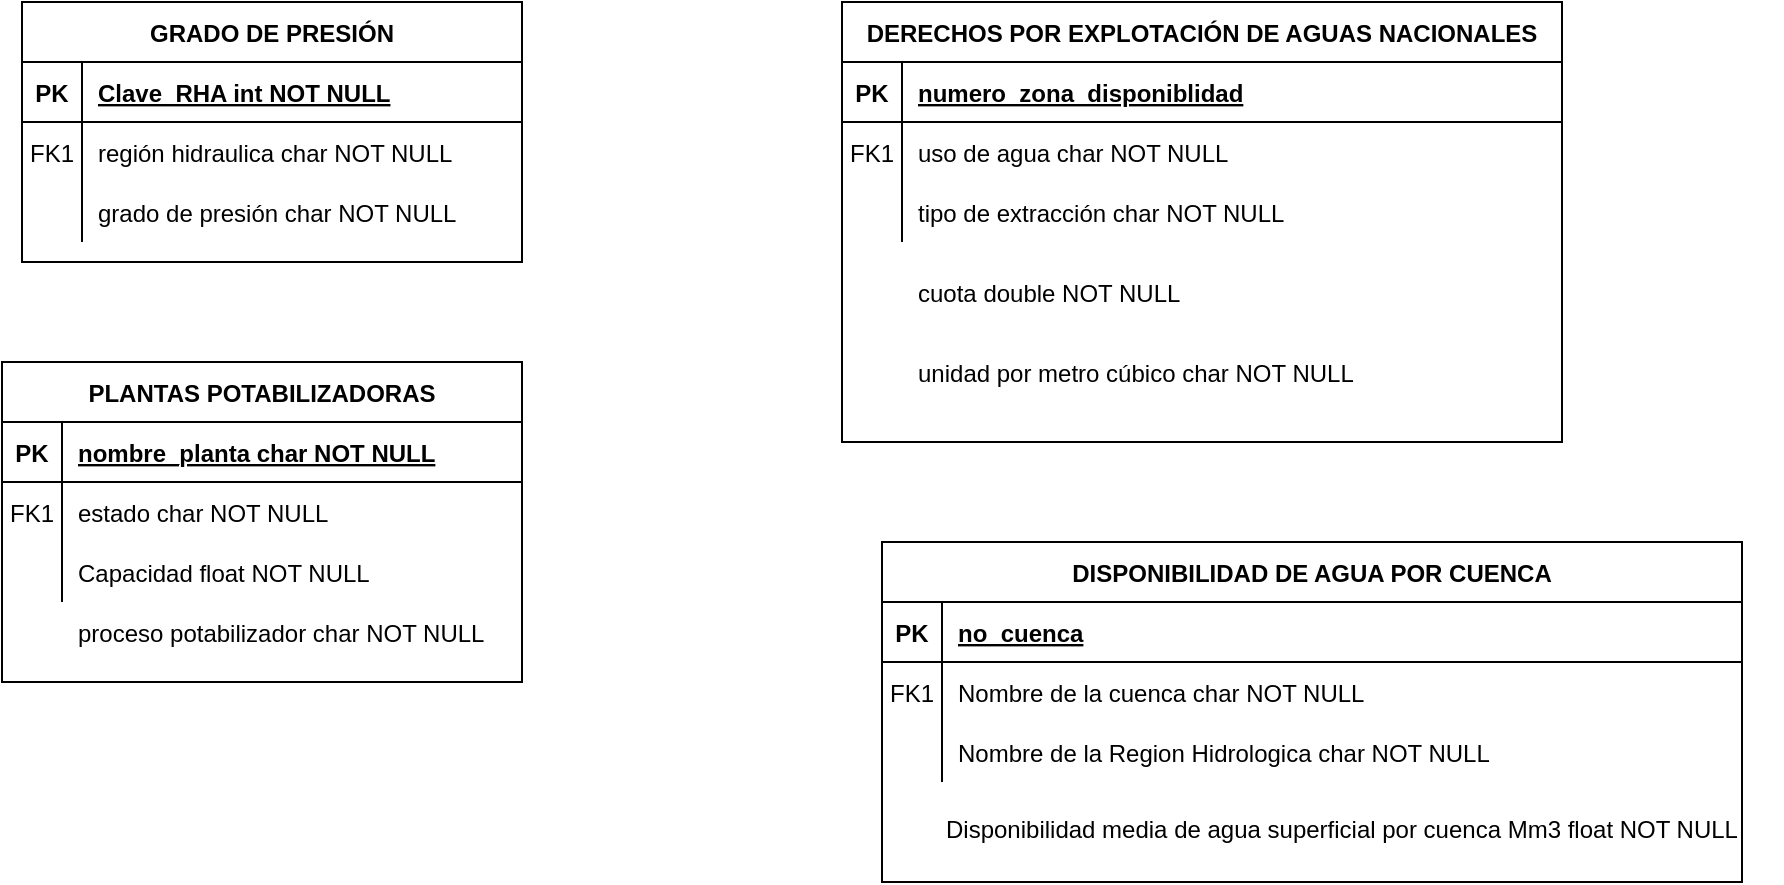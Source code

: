 <mxfile version="14.7.1" type="github">
  <diagram id="R2lEEEUBdFMjLlhIrx00" name="Page-1">
    <mxGraphModel dx="1483" dy="783" grid="1" gridSize="10" guides="1" tooltips="1" connect="1" arrows="1" fold="1" page="1" pageScale="1" pageWidth="850" pageHeight="1100" math="0" shadow="0" extFonts="Permanent Marker^https://fonts.googleapis.com/css?family=Permanent+Marker">
      <root>
        <mxCell id="0" />
        <mxCell id="1" parent="0" />
        <mxCell id="C-vyLk0tnHw3VtMMgP7b-2" value="GRADO DE PRESIÓN" style="shape=table;startSize=30;container=1;collapsible=1;childLayout=tableLayout;fixedRows=1;rowLines=0;fontStyle=1;align=center;resizeLast=1;" parent="1" vertex="1">
          <mxGeometry x="30" y="60" width="250" height="130" as="geometry" />
        </mxCell>
        <mxCell id="C-vyLk0tnHw3VtMMgP7b-3" value="" style="shape=partialRectangle;collapsible=0;dropTarget=0;pointerEvents=0;fillColor=none;points=[[0,0.5],[1,0.5]];portConstraint=eastwest;top=0;left=0;right=0;bottom=1;" parent="C-vyLk0tnHw3VtMMgP7b-2" vertex="1">
          <mxGeometry y="30" width="250" height="30" as="geometry" />
        </mxCell>
        <mxCell id="C-vyLk0tnHw3VtMMgP7b-4" value="PK" style="shape=partialRectangle;overflow=hidden;connectable=0;fillColor=none;top=0;left=0;bottom=0;right=0;fontStyle=1;" parent="C-vyLk0tnHw3VtMMgP7b-3" vertex="1">
          <mxGeometry width="30" height="30" as="geometry" />
        </mxCell>
        <mxCell id="C-vyLk0tnHw3VtMMgP7b-5" value="Clave_RHA int NOT NULL" style="shape=partialRectangle;overflow=hidden;connectable=0;fillColor=none;top=0;left=0;bottom=0;right=0;align=left;spacingLeft=6;fontStyle=5;" parent="C-vyLk0tnHw3VtMMgP7b-3" vertex="1">
          <mxGeometry x="30" width="220" height="30" as="geometry" />
        </mxCell>
        <mxCell id="C-vyLk0tnHw3VtMMgP7b-6" value="" style="shape=partialRectangle;collapsible=0;dropTarget=0;pointerEvents=0;fillColor=none;points=[[0,0.5],[1,0.5]];portConstraint=eastwest;top=0;left=0;right=0;bottom=0;" parent="C-vyLk0tnHw3VtMMgP7b-2" vertex="1">
          <mxGeometry y="60" width="250" height="30" as="geometry" />
        </mxCell>
        <mxCell id="C-vyLk0tnHw3VtMMgP7b-7" value="FK1" style="shape=partialRectangle;overflow=hidden;connectable=0;fillColor=none;top=0;left=0;bottom=0;right=0;" parent="C-vyLk0tnHw3VtMMgP7b-6" vertex="1">
          <mxGeometry width="30" height="30" as="geometry" />
        </mxCell>
        <mxCell id="C-vyLk0tnHw3VtMMgP7b-8" value="región hidraulica char NOT NULL" style="shape=partialRectangle;overflow=hidden;connectable=0;fillColor=none;top=0;left=0;bottom=0;right=0;align=left;spacingLeft=6;" parent="C-vyLk0tnHw3VtMMgP7b-6" vertex="1">
          <mxGeometry x="30" width="220" height="30" as="geometry" />
        </mxCell>
        <mxCell id="C-vyLk0tnHw3VtMMgP7b-9" value="" style="shape=partialRectangle;collapsible=0;dropTarget=0;pointerEvents=0;fillColor=none;points=[[0,0.5],[1,0.5]];portConstraint=eastwest;top=0;left=0;right=0;bottom=0;" parent="C-vyLk0tnHw3VtMMgP7b-2" vertex="1">
          <mxGeometry y="90" width="250" height="30" as="geometry" />
        </mxCell>
        <mxCell id="C-vyLk0tnHw3VtMMgP7b-10" value="" style="shape=partialRectangle;overflow=hidden;connectable=0;fillColor=none;top=0;left=0;bottom=0;right=0;" parent="C-vyLk0tnHw3VtMMgP7b-9" vertex="1">
          <mxGeometry width="30" height="30" as="geometry" />
        </mxCell>
        <mxCell id="C-vyLk0tnHw3VtMMgP7b-11" value="grado de presión char NOT NULL" style="shape=partialRectangle;overflow=hidden;connectable=0;fillColor=none;top=0;left=0;bottom=0;right=0;align=left;spacingLeft=6;" parent="C-vyLk0tnHw3VtMMgP7b-9" vertex="1">
          <mxGeometry x="30" width="220" height="30" as="geometry" />
        </mxCell>
        <mxCell id="4K8su1j9kBPTQ8C53oR3-2" value="PLANTAS POTABILIZADORAS" style="shape=table;startSize=30;container=1;collapsible=1;childLayout=tableLayout;fixedRows=1;rowLines=0;fontStyle=1;align=center;resizeLast=1;" parent="1" vertex="1">
          <mxGeometry x="20" y="240" width="260" height="160" as="geometry" />
        </mxCell>
        <mxCell id="4K8su1j9kBPTQ8C53oR3-3" value="" style="shape=partialRectangle;collapsible=0;dropTarget=0;pointerEvents=0;fillColor=none;points=[[0,0.5],[1,0.5]];portConstraint=eastwest;top=0;left=0;right=0;bottom=1;" parent="4K8su1j9kBPTQ8C53oR3-2" vertex="1">
          <mxGeometry y="30" width="260" height="30" as="geometry" />
        </mxCell>
        <mxCell id="4K8su1j9kBPTQ8C53oR3-4" value="PK" style="shape=partialRectangle;overflow=hidden;connectable=0;fillColor=none;top=0;left=0;bottom=0;right=0;fontStyle=1;" parent="4K8su1j9kBPTQ8C53oR3-3" vertex="1">
          <mxGeometry width="30" height="30" as="geometry" />
        </mxCell>
        <mxCell id="4K8su1j9kBPTQ8C53oR3-5" value="nombre_planta char NOT NULL" style="shape=partialRectangle;overflow=hidden;connectable=0;fillColor=none;top=0;left=0;bottom=0;right=0;align=left;spacingLeft=6;fontStyle=5;" parent="4K8su1j9kBPTQ8C53oR3-3" vertex="1">
          <mxGeometry x="30" width="230" height="30" as="geometry" />
        </mxCell>
        <mxCell id="4K8su1j9kBPTQ8C53oR3-6" value="" style="shape=partialRectangle;collapsible=0;dropTarget=0;pointerEvents=0;fillColor=none;points=[[0,0.5],[1,0.5]];portConstraint=eastwest;top=0;left=0;right=0;bottom=0;" parent="4K8su1j9kBPTQ8C53oR3-2" vertex="1">
          <mxGeometry y="60" width="260" height="30" as="geometry" />
        </mxCell>
        <mxCell id="4K8su1j9kBPTQ8C53oR3-7" value="FK1" style="shape=partialRectangle;overflow=hidden;connectable=0;fillColor=none;top=0;left=0;bottom=0;right=0;" parent="4K8su1j9kBPTQ8C53oR3-6" vertex="1">
          <mxGeometry width="30" height="30" as="geometry" />
        </mxCell>
        <mxCell id="4K8su1j9kBPTQ8C53oR3-8" value="estado char NOT NULL" style="shape=partialRectangle;overflow=hidden;connectable=0;fillColor=none;top=0;left=0;bottom=0;right=0;align=left;spacingLeft=6;" parent="4K8su1j9kBPTQ8C53oR3-6" vertex="1">
          <mxGeometry x="30" width="230" height="30" as="geometry" />
        </mxCell>
        <mxCell id="4K8su1j9kBPTQ8C53oR3-9" value="" style="shape=partialRectangle;collapsible=0;dropTarget=0;pointerEvents=0;fillColor=none;points=[[0,0.5],[1,0.5]];portConstraint=eastwest;top=0;left=0;right=0;bottom=0;" parent="4K8su1j9kBPTQ8C53oR3-2" vertex="1">
          <mxGeometry y="90" width="260" height="30" as="geometry" />
        </mxCell>
        <mxCell id="4K8su1j9kBPTQ8C53oR3-10" value="" style="shape=partialRectangle;overflow=hidden;connectable=0;fillColor=none;top=0;left=0;bottom=0;right=0;" parent="4K8su1j9kBPTQ8C53oR3-9" vertex="1">
          <mxGeometry width="30" height="30" as="geometry" />
        </mxCell>
        <mxCell id="4K8su1j9kBPTQ8C53oR3-11" value="Capacidad float NOT NULL" style="shape=partialRectangle;overflow=hidden;connectable=0;fillColor=none;top=0;left=0;bottom=0;right=0;align=left;spacingLeft=6;" parent="4K8su1j9kBPTQ8C53oR3-9" vertex="1">
          <mxGeometry x="30" width="230" height="30" as="geometry" />
        </mxCell>
        <mxCell id="4K8su1j9kBPTQ8C53oR3-12" value="DISPONIBILIDAD DE AGUA POR CUENCA" style="shape=table;startSize=30;container=1;collapsible=1;childLayout=tableLayout;fixedRows=1;rowLines=0;fontStyle=1;align=center;resizeLast=1;" parent="1" vertex="1">
          <mxGeometry x="460" y="330" width="430" height="170" as="geometry" />
        </mxCell>
        <mxCell id="4K8su1j9kBPTQ8C53oR3-13" value="" style="shape=partialRectangle;collapsible=0;dropTarget=0;pointerEvents=0;fillColor=none;points=[[0,0.5],[1,0.5]];portConstraint=eastwest;top=0;left=0;right=0;bottom=1;" parent="4K8su1j9kBPTQ8C53oR3-12" vertex="1">
          <mxGeometry y="30" width="430" height="30" as="geometry" />
        </mxCell>
        <mxCell id="4K8su1j9kBPTQ8C53oR3-14" value="PK" style="shape=partialRectangle;overflow=hidden;connectable=0;fillColor=none;top=0;left=0;bottom=0;right=0;fontStyle=1;" parent="4K8su1j9kBPTQ8C53oR3-13" vertex="1">
          <mxGeometry width="30" height="30" as="geometry" />
        </mxCell>
        <mxCell id="4K8su1j9kBPTQ8C53oR3-15" value="no_cuenca" style="shape=partialRectangle;overflow=hidden;connectable=0;fillColor=none;top=0;left=0;bottom=0;right=0;align=left;spacingLeft=6;fontStyle=5;" parent="4K8su1j9kBPTQ8C53oR3-13" vertex="1">
          <mxGeometry x="30" width="400" height="30" as="geometry" />
        </mxCell>
        <mxCell id="4K8su1j9kBPTQ8C53oR3-16" value="" style="shape=partialRectangle;collapsible=0;dropTarget=0;pointerEvents=0;fillColor=none;points=[[0,0.5],[1,0.5]];portConstraint=eastwest;top=0;left=0;right=0;bottom=0;" parent="4K8su1j9kBPTQ8C53oR3-12" vertex="1">
          <mxGeometry y="60" width="430" height="30" as="geometry" />
        </mxCell>
        <mxCell id="4K8su1j9kBPTQ8C53oR3-17" value="FK1" style="shape=partialRectangle;overflow=hidden;connectable=0;fillColor=none;top=0;left=0;bottom=0;right=0;" parent="4K8su1j9kBPTQ8C53oR3-16" vertex="1">
          <mxGeometry width="30" height="30" as="geometry" />
        </mxCell>
        <mxCell id="4K8su1j9kBPTQ8C53oR3-18" value="Nombre de la cuenca char NOT NULL" style="shape=partialRectangle;overflow=hidden;connectable=0;fillColor=none;top=0;left=0;bottom=0;right=0;align=left;spacingLeft=6;" parent="4K8su1j9kBPTQ8C53oR3-16" vertex="1">
          <mxGeometry x="30" width="400" height="30" as="geometry" />
        </mxCell>
        <mxCell id="4K8su1j9kBPTQ8C53oR3-19" value="" style="shape=partialRectangle;collapsible=0;dropTarget=0;pointerEvents=0;fillColor=none;points=[[0,0.5],[1,0.5]];portConstraint=eastwest;top=0;left=0;right=0;bottom=0;" parent="4K8su1j9kBPTQ8C53oR3-12" vertex="1">
          <mxGeometry y="90" width="430" height="30" as="geometry" />
        </mxCell>
        <mxCell id="4K8su1j9kBPTQ8C53oR3-20" value="" style="shape=partialRectangle;overflow=hidden;connectable=0;fillColor=none;top=0;left=0;bottom=0;right=0;" parent="4K8su1j9kBPTQ8C53oR3-19" vertex="1">
          <mxGeometry width="30" height="30" as="geometry" />
        </mxCell>
        <mxCell id="4K8su1j9kBPTQ8C53oR3-21" value="Nombre de la Region Hidrologica char NOT NULL" style="shape=partialRectangle;overflow=hidden;connectable=0;fillColor=none;top=0;left=0;bottom=0;right=0;align=left;spacingLeft=6;" parent="4K8su1j9kBPTQ8C53oR3-19" vertex="1">
          <mxGeometry x="30" width="400" height="30" as="geometry" />
        </mxCell>
        <mxCell id="4K8su1j9kBPTQ8C53oR3-22" value="DERECHOS POR EXPLOTACIÓN DE AGUAS NACIONALES" style="shape=table;startSize=30;container=1;collapsible=1;childLayout=tableLayout;fixedRows=1;rowLines=0;fontStyle=1;align=center;resizeLast=1;" parent="1" vertex="1">
          <mxGeometry x="440" y="60" width="360" height="220" as="geometry" />
        </mxCell>
        <mxCell id="4K8su1j9kBPTQ8C53oR3-23" value="" style="shape=partialRectangle;collapsible=0;dropTarget=0;pointerEvents=0;fillColor=none;points=[[0,0.5],[1,0.5]];portConstraint=eastwest;top=0;left=0;right=0;bottom=1;" parent="4K8su1j9kBPTQ8C53oR3-22" vertex="1">
          <mxGeometry y="30" width="360" height="30" as="geometry" />
        </mxCell>
        <mxCell id="4K8su1j9kBPTQ8C53oR3-24" value="PK" style="shape=partialRectangle;overflow=hidden;connectable=0;fillColor=none;top=0;left=0;bottom=0;right=0;fontStyle=1;" parent="4K8su1j9kBPTQ8C53oR3-23" vertex="1">
          <mxGeometry width="30" height="30" as="geometry" />
        </mxCell>
        <mxCell id="4K8su1j9kBPTQ8C53oR3-25" value="numero_zona_disponiblidad" style="shape=partialRectangle;overflow=hidden;connectable=0;fillColor=none;top=0;left=0;bottom=0;right=0;align=left;spacingLeft=6;fontStyle=5;" parent="4K8su1j9kBPTQ8C53oR3-23" vertex="1">
          <mxGeometry x="30" width="330" height="30" as="geometry" />
        </mxCell>
        <mxCell id="4K8su1j9kBPTQ8C53oR3-26" value="" style="shape=partialRectangle;collapsible=0;dropTarget=0;pointerEvents=0;fillColor=none;points=[[0,0.5],[1,0.5]];portConstraint=eastwest;top=0;left=0;right=0;bottom=0;" parent="4K8su1j9kBPTQ8C53oR3-22" vertex="1">
          <mxGeometry y="60" width="360" height="30" as="geometry" />
        </mxCell>
        <mxCell id="4K8su1j9kBPTQ8C53oR3-27" value="FK1" style="shape=partialRectangle;overflow=hidden;connectable=0;fillColor=none;top=0;left=0;bottom=0;right=0;" parent="4K8su1j9kBPTQ8C53oR3-26" vertex="1">
          <mxGeometry width="30" height="30" as="geometry" />
        </mxCell>
        <mxCell id="4K8su1j9kBPTQ8C53oR3-28" value="uso de agua char NOT NULL" style="shape=partialRectangle;overflow=hidden;connectable=0;fillColor=none;top=0;left=0;bottom=0;right=0;align=left;spacingLeft=6;" parent="4K8su1j9kBPTQ8C53oR3-26" vertex="1">
          <mxGeometry x="30" width="330" height="30" as="geometry" />
        </mxCell>
        <mxCell id="4K8su1j9kBPTQ8C53oR3-29" value="" style="shape=partialRectangle;collapsible=0;dropTarget=0;pointerEvents=0;fillColor=none;points=[[0,0.5],[1,0.5]];portConstraint=eastwest;top=0;left=0;right=0;bottom=0;" parent="4K8su1j9kBPTQ8C53oR3-22" vertex="1">
          <mxGeometry y="90" width="360" height="30" as="geometry" />
        </mxCell>
        <mxCell id="4K8su1j9kBPTQ8C53oR3-30" value="" style="shape=partialRectangle;overflow=hidden;connectable=0;fillColor=none;top=0;left=0;bottom=0;right=0;" parent="4K8su1j9kBPTQ8C53oR3-29" vertex="1">
          <mxGeometry width="30" height="30" as="geometry" />
        </mxCell>
        <mxCell id="4K8su1j9kBPTQ8C53oR3-31" value="tipo de extracción char NOT NULL" style="shape=partialRectangle;overflow=hidden;connectable=0;fillColor=none;top=0;left=0;bottom=0;right=0;align=left;spacingLeft=6;" parent="4K8su1j9kBPTQ8C53oR3-29" vertex="1">
          <mxGeometry x="30" width="330" height="30" as="geometry" />
        </mxCell>
        <mxCell id="7doJ6s3iP6Tdr44dSwrm-4" value="proceso potabilizador char NOT NULL" style="shape=partialRectangle;overflow=hidden;connectable=0;fillColor=none;top=0;left=0;bottom=0;right=0;align=left;spacingLeft=6;" vertex="1" parent="1">
          <mxGeometry x="50" y="360" width="220" height="30" as="geometry" />
        </mxCell>
        <mxCell id="7doJ6s3iP6Tdr44dSwrm-6" value="cuota double NOT NULL" style="shape=partialRectangle;overflow=hidden;connectable=0;fillColor=none;top=0;left=0;bottom=0;right=0;align=left;spacingLeft=6;" vertex="1" parent="1">
          <mxGeometry x="470" y="190" width="330" height="30" as="geometry" />
        </mxCell>
        <mxCell id="7doJ6s3iP6Tdr44dSwrm-7" value="unidad por metro cúbico char NOT NULL" style="shape=partialRectangle;overflow=hidden;connectable=0;fillColor=none;top=0;left=0;bottom=0;right=0;align=left;spacingLeft=6;" vertex="1" parent="1">
          <mxGeometry x="470" y="230" width="330" height="30" as="geometry" />
        </mxCell>
        <mxCell id="7doJ6s3iP6Tdr44dSwrm-23" value="Disponibilidad media de agua superficial por cuenca Mm3 float NOT NULL" style="text;whiteSpace=wrap;html=1;" vertex="1" parent="1">
          <mxGeometry x="490" y="460" width="420" height="30" as="geometry" />
        </mxCell>
      </root>
    </mxGraphModel>
  </diagram>
</mxfile>
